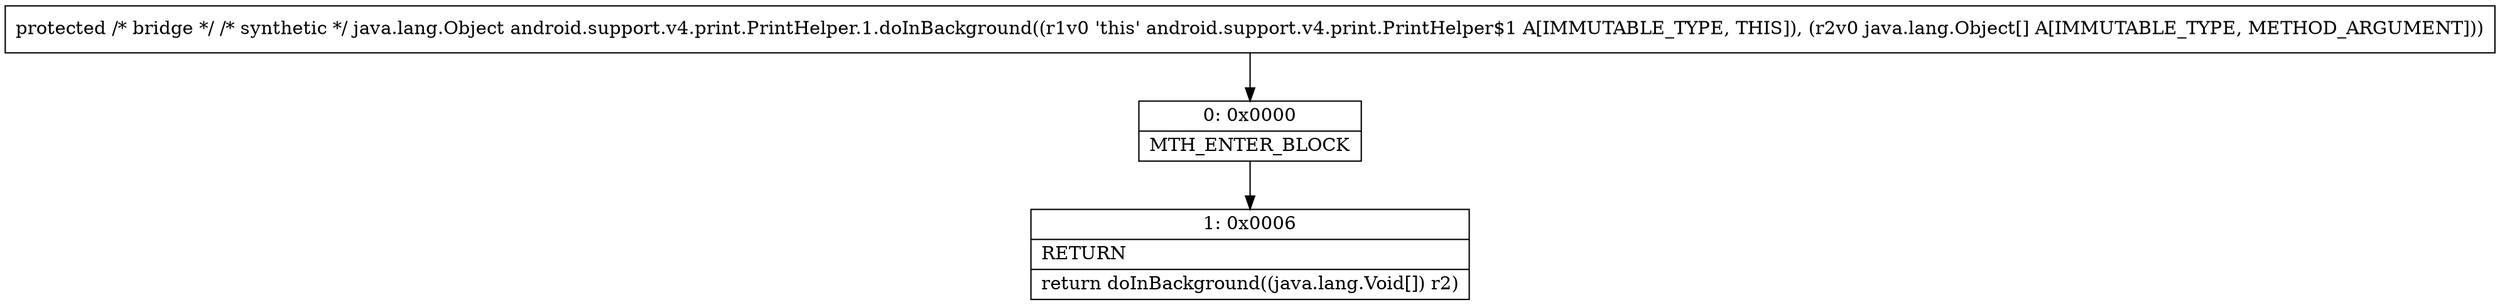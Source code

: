 digraph "CFG forandroid.support.v4.print.PrintHelper.1.doInBackground([Ljava\/lang\/Object;)Ljava\/lang\/Object;" {
Node_0 [shape=record,label="{0\:\ 0x0000|MTH_ENTER_BLOCK\l}"];
Node_1 [shape=record,label="{1\:\ 0x0006|RETURN\l|return doInBackground((java.lang.Void[]) r2)\l}"];
MethodNode[shape=record,label="{protected \/* bridge *\/ \/* synthetic *\/ java.lang.Object android.support.v4.print.PrintHelper.1.doInBackground((r1v0 'this' android.support.v4.print.PrintHelper$1 A[IMMUTABLE_TYPE, THIS]), (r2v0 java.lang.Object[] A[IMMUTABLE_TYPE, METHOD_ARGUMENT])) }"];
MethodNode -> Node_0;
Node_0 -> Node_1;
}

